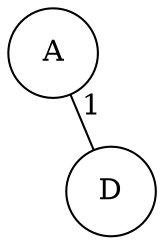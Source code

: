 graph G {
layout=neato; start=6
node[shape=circle,fixedsize=true,width=.6]
"A" -- "D"[label= "1"]
}
